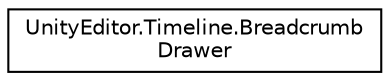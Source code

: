 digraph "Graphical Class Hierarchy"
{
 // LATEX_PDF_SIZE
  edge [fontname="Helvetica",fontsize="10",labelfontname="Helvetica",labelfontsize="10"];
  node [fontname="Helvetica",fontsize="10",shape=record];
  rankdir="LR";
  Node0 [label="UnityEditor.Timeline.Breadcrumb\lDrawer",height=0.2,width=0.4,color="black", fillcolor="white", style="filled",URL="$class_unity_editor_1_1_timeline_1_1_breadcrumb_drawer.html",tooltip=" "];
}
